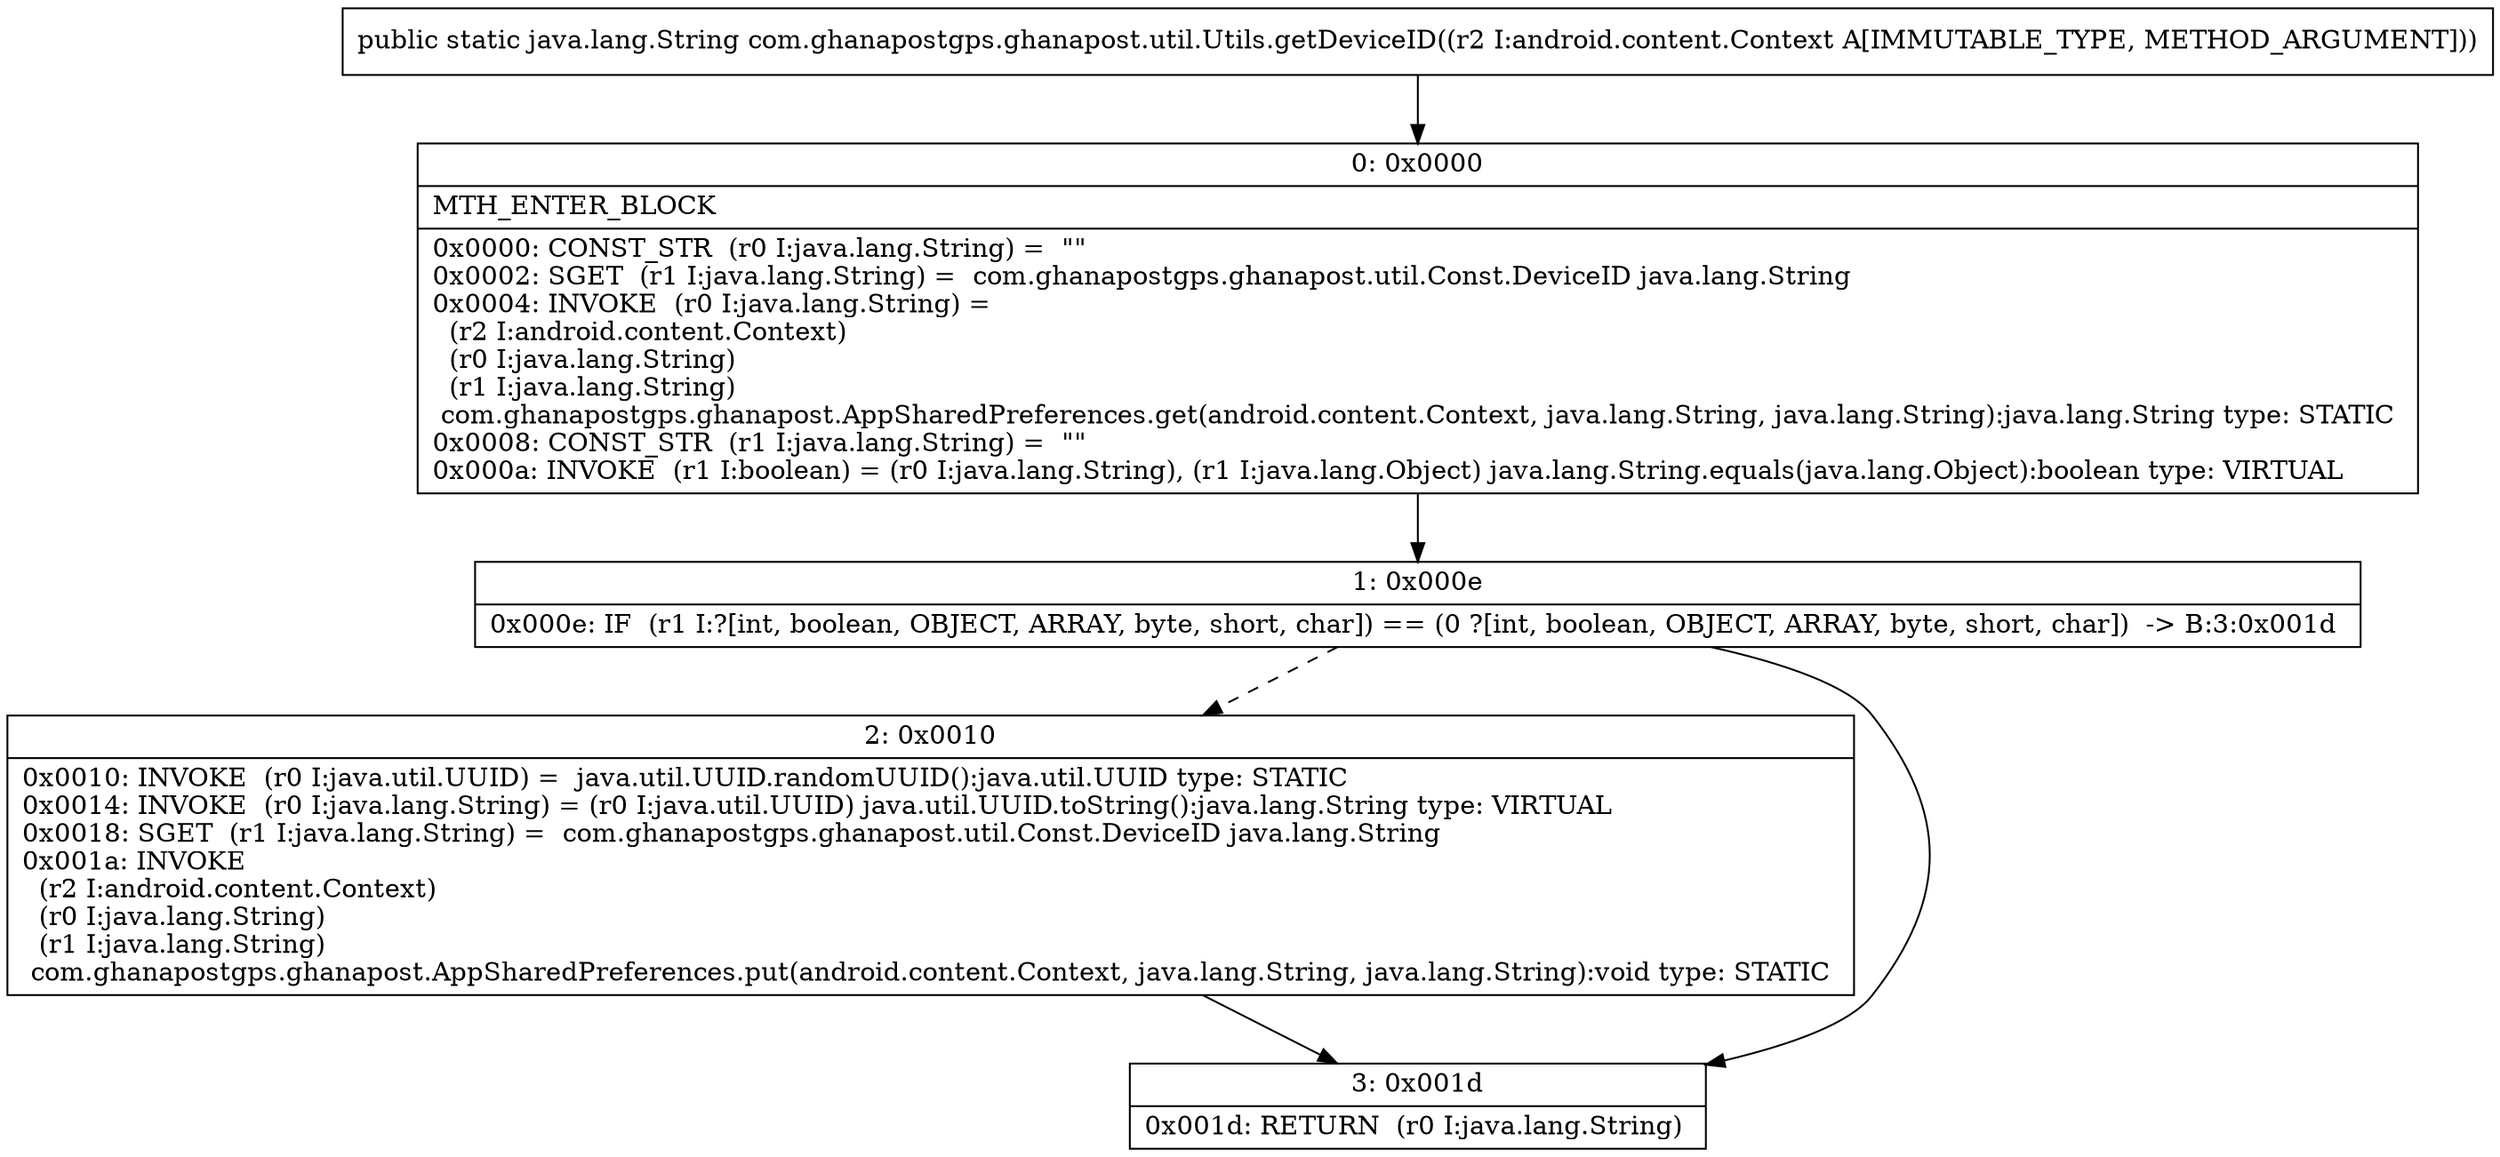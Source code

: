 digraph "CFG forcom.ghanapostgps.ghanapost.util.Utils.getDeviceID(Landroid\/content\/Context;)Ljava\/lang\/String;" {
Node_0 [shape=record,label="{0\:\ 0x0000|MTH_ENTER_BLOCK\l|0x0000: CONST_STR  (r0 I:java.lang.String) =  \"\" \l0x0002: SGET  (r1 I:java.lang.String) =  com.ghanapostgps.ghanapost.util.Const.DeviceID java.lang.String \l0x0004: INVOKE  (r0 I:java.lang.String) = \l  (r2 I:android.content.Context)\l  (r0 I:java.lang.String)\l  (r1 I:java.lang.String)\l com.ghanapostgps.ghanapost.AppSharedPreferences.get(android.content.Context, java.lang.String, java.lang.String):java.lang.String type: STATIC \l0x0008: CONST_STR  (r1 I:java.lang.String) =  \"\" \l0x000a: INVOKE  (r1 I:boolean) = (r0 I:java.lang.String), (r1 I:java.lang.Object) java.lang.String.equals(java.lang.Object):boolean type: VIRTUAL \l}"];
Node_1 [shape=record,label="{1\:\ 0x000e|0x000e: IF  (r1 I:?[int, boolean, OBJECT, ARRAY, byte, short, char]) == (0 ?[int, boolean, OBJECT, ARRAY, byte, short, char])  \-\> B:3:0x001d \l}"];
Node_2 [shape=record,label="{2\:\ 0x0010|0x0010: INVOKE  (r0 I:java.util.UUID) =  java.util.UUID.randomUUID():java.util.UUID type: STATIC \l0x0014: INVOKE  (r0 I:java.lang.String) = (r0 I:java.util.UUID) java.util.UUID.toString():java.lang.String type: VIRTUAL \l0x0018: SGET  (r1 I:java.lang.String) =  com.ghanapostgps.ghanapost.util.Const.DeviceID java.lang.String \l0x001a: INVOKE  \l  (r2 I:android.content.Context)\l  (r0 I:java.lang.String)\l  (r1 I:java.lang.String)\l com.ghanapostgps.ghanapost.AppSharedPreferences.put(android.content.Context, java.lang.String, java.lang.String):void type: STATIC \l}"];
Node_3 [shape=record,label="{3\:\ 0x001d|0x001d: RETURN  (r0 I:java.lang.String) \l}"];
MethodNode[shape=record,label="{public static java.lang.String com.ghanapostgps.ghanapost.util.Utils.getDeviceID((r2 I:android.content.Context A[IMMUTABLE_TYPE, METHOD_ARGUMENT])) }"];
MethodNode -> Node_0;
Node_0 -> Node_1;
Node_1 -> Node_2[style=dashed];
Node_1 -> Node_3;
Node_2 -> Node_3;
}

